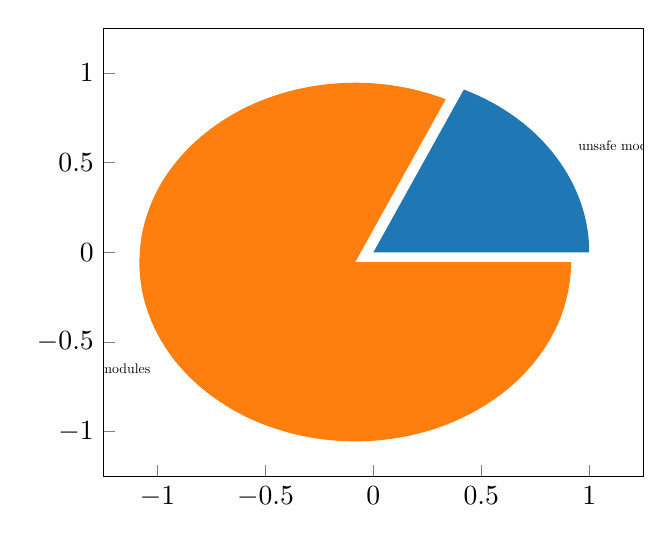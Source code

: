 % This file was created by tikzplotlib v0.9.2.
\begin{tikzpicture}

\definecolor{color0}{rgb}{0.122,0.467,0.706}
\definecolor{color1}{rgb}{1,0.498,0.055}

\begin{axis}[
tick pos=left,
xmin=-1.25, xmax=1.25,
ymin=-1.25, ymax=1.25
]
\path [draw=none, fill=color0]
(axis cs:1,0)
.. controls (axis cs:1,0.191) and (axis cs:0.945,0.378) .. (axis cs:0.842,0.539)
.. controls (axis cs:0.74,0.7) and (axis cs:0.593,0.828) .. (axis cs:0.419,0.908)
--(axis cs:0,0)
--(axis cs:1,0)
--cycle;
\path [draw=none, fill=color1]
(axis cs:0.335,0.854)
.. controls (axis cs:0.238,0.899) and (axis cs:0.133,0.928) .. (axis cs:0.027,0.94)
.. controls (axis cs:-0.08,0.952) and (axis cs:-0.188,0.946) .. (axis cs:-0.293,0.924)
.. controls (axis cs:-0.398,0.902) and (axis cs:-0.499,0.862) .. (axis cs:-0.592,0.808)
.. controls (axis cs:-0.684,0.753) and (axis cs:-0.767,0.684) .. (axis cs:-0.838,0.603)
.. controls (axis cs:-0.908,0.522) and (axis cs:-0.966,0.431) .. (axis cs:-1.007,0.332)
.. controls (axis cs:-1.048,0.232) and (axis cs:-1.074,0.127) .. (axis cs:-1.081,0.02)
.. controls (axis cs:-1.089,-0.087) and (axis cs:-1.08,-0.195) .. (axis cs:-1.054,-0.299)
.. controls (axis cs:-1.027,-0.403) and (axis cs:-0.985,-0.502) .. (axis cs:-0.927,-0.593)
.. controls (axis cs:-0.869,-0.683) and (axis cs:-0.797,-0.764) .. (axis cs:-0.713,-0.831)
.. controls (axis cs:-0.63,-0.899) and (axis cs:-0.536,-0.953) .. (axis cs:-0.435,-0.99)
.. controls (axis cs:-0.335,-1.028) and (axis cs:-0.229,-1.049) .. (axis cs:-0.121,-1.053)
.. controls (axis cs:-0.014,-1.057) and (axis cs:0.093,-1.044) .. (axis cs:0.196,-1.014)
.. controls (axis cs:0.3,-0.984) and (axis cs:0.397,-0.937) .. (axis cs:0.485,-0.876)
.. controls (axis cs:0.574,-0.815) and (axis cs:0.652,-0.74) .. (axis cs:0.716,-0.654)
.. controls (axis cs:0.78,-0.568) and (axis cs:0.831,-0.472) .. (axis cs:0.865,-0.37)
.. controls (axis cs:0.898,-0.268) and (axis cs:0.916,-0.161) .. (axis cs:0.916,-0.054)
--(axis cs:-0.084,-0.054)
--(axis cs:0.335,0.854)
--cycle;
\draw (axis cs:0.927,0.593) node[
  scale=0.5,
  anchor= west,
  text=black,
  rotate=0.0
]{unsafe modules};
\draw (axis cs:-1.011,-0.647) node[
  scale=0.5,
  anchor= east,
  text=black,
  rotate=0.0
]{safe modules};
\end{axis}

\end{tikzpicture}
